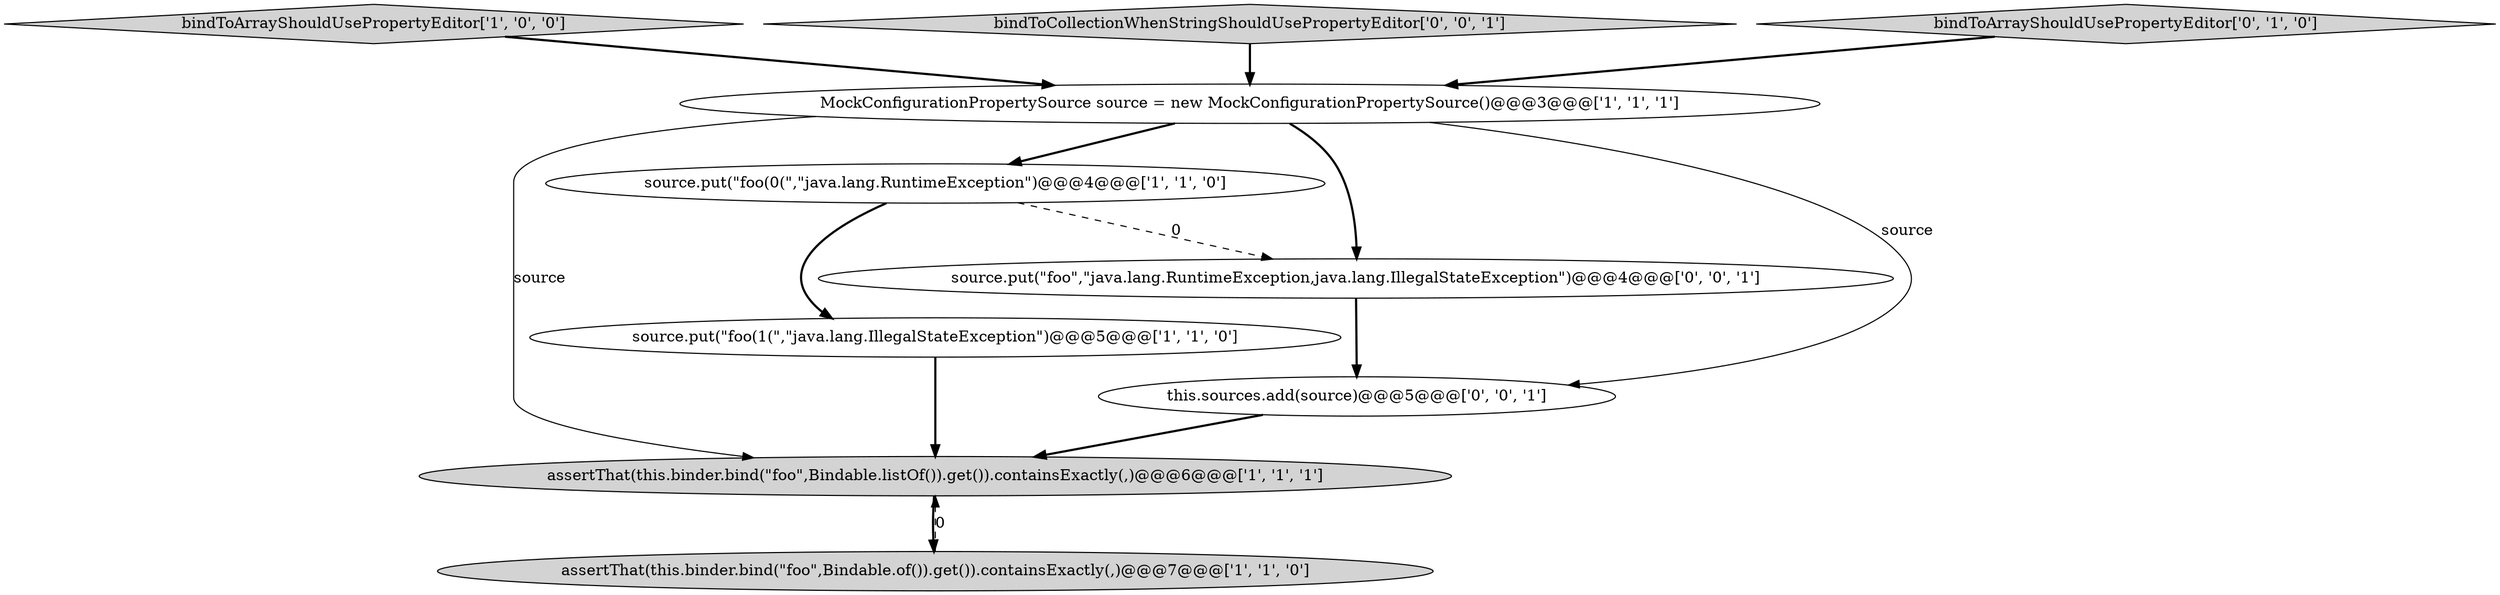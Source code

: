 digraph {
5 [style = filled, label = "bindToArrayShouldUsePropertyEditor['1', '0', '0']", fillcolor = lightgray, shape = diamond image = "AAA0AAABBB1BBB"];
1 [style = filled, label = "source.put(\"foo(1(\",\"java.lang.IllegalStateException\")@@@5@@@['1', '1', '0']", fillcolor = white, shape = ellipse image = "AAA0AAABBB1BBB"];
3 [style = filled, label = "source.put(\"foo(0(\",\"java.lang.RuntimeException\")@@@4@@@['1', '1', '0']", fillcolor = white, shape = ellipse image = "AAA0AAABBB1BBB"];
9 [style = filled, label = "source.put(\"foo\",\"java.lang.RuntimeException,java.lang.IllegalStateException\")@@@4@@@['0', '0', '1']", fillcolor = white, shape = ellipse image = "AAA0AAABBB3BBB"];
8 [style = filled, label = "bindToCollectionWhenStringShouldUsePropertyEditor['0', '0', '1']", fillcolor = lightgray, shape = diamond image = "AAA0AAABBB3BBB"];
2 [style = filled, label = "MockConfigurationPropertySource source = new MockConfigurationPropertySource()@@@3@@@['1', '1', '1']", fillcolor = white, shape = ellipse image = "AAA0AAABBB1BBB"];
0 [style = filled, label = "assertThat(this.binder.bind(\"foo\",Bindable.of()).get()).containsExactly(,)@@@7@@@['1', '1', '0']", fillcolor = lightgray, shape = ellipse image = "AAA0AAABBB1BBB"];
4 [style = filled, label = "assertThat(this.binder.bind(\"foo\",Bindable.listOf()).get()).containsExactly(,)@@@6@@@['1', '1', '1']", fillcolor = lightgray, shape = ellipse image = "AAA0AAABBB1BBB"];
6 [style = filled, label = "bindToArrayShouldUsePropertyEditor['0', '1', '0']", fillcolor = lightgray, shape = diamond image = "AAA0AAABBB2BBB"];
7 [style = filled, label = "this.sources.add(source)@@@5@@@['0', '0', '1']", fillcolor = white, shape = ellipse image = "AAA0AAABBB3BBB"];
5->2 [style = bold, label=""];
1->4 [style = bold, label=""];
0->4 [style = dashed, label="0"];
2->9 [style = bold, label=""];
7->4 [style = bold, label=""];
2->7 [style = solid, label="source"];
3->1 [style = bold, label=""];
9->7 [style = bold, label=""];
8->2 [style = bold, label=""];
3->9 [style = dashed, label="0"];
2->4 [style = solid, label="source"];
2->3 [style = bold, label=""];
4->0 [style = bold, label=""];
6->2 [style = bold, label=""];
}
